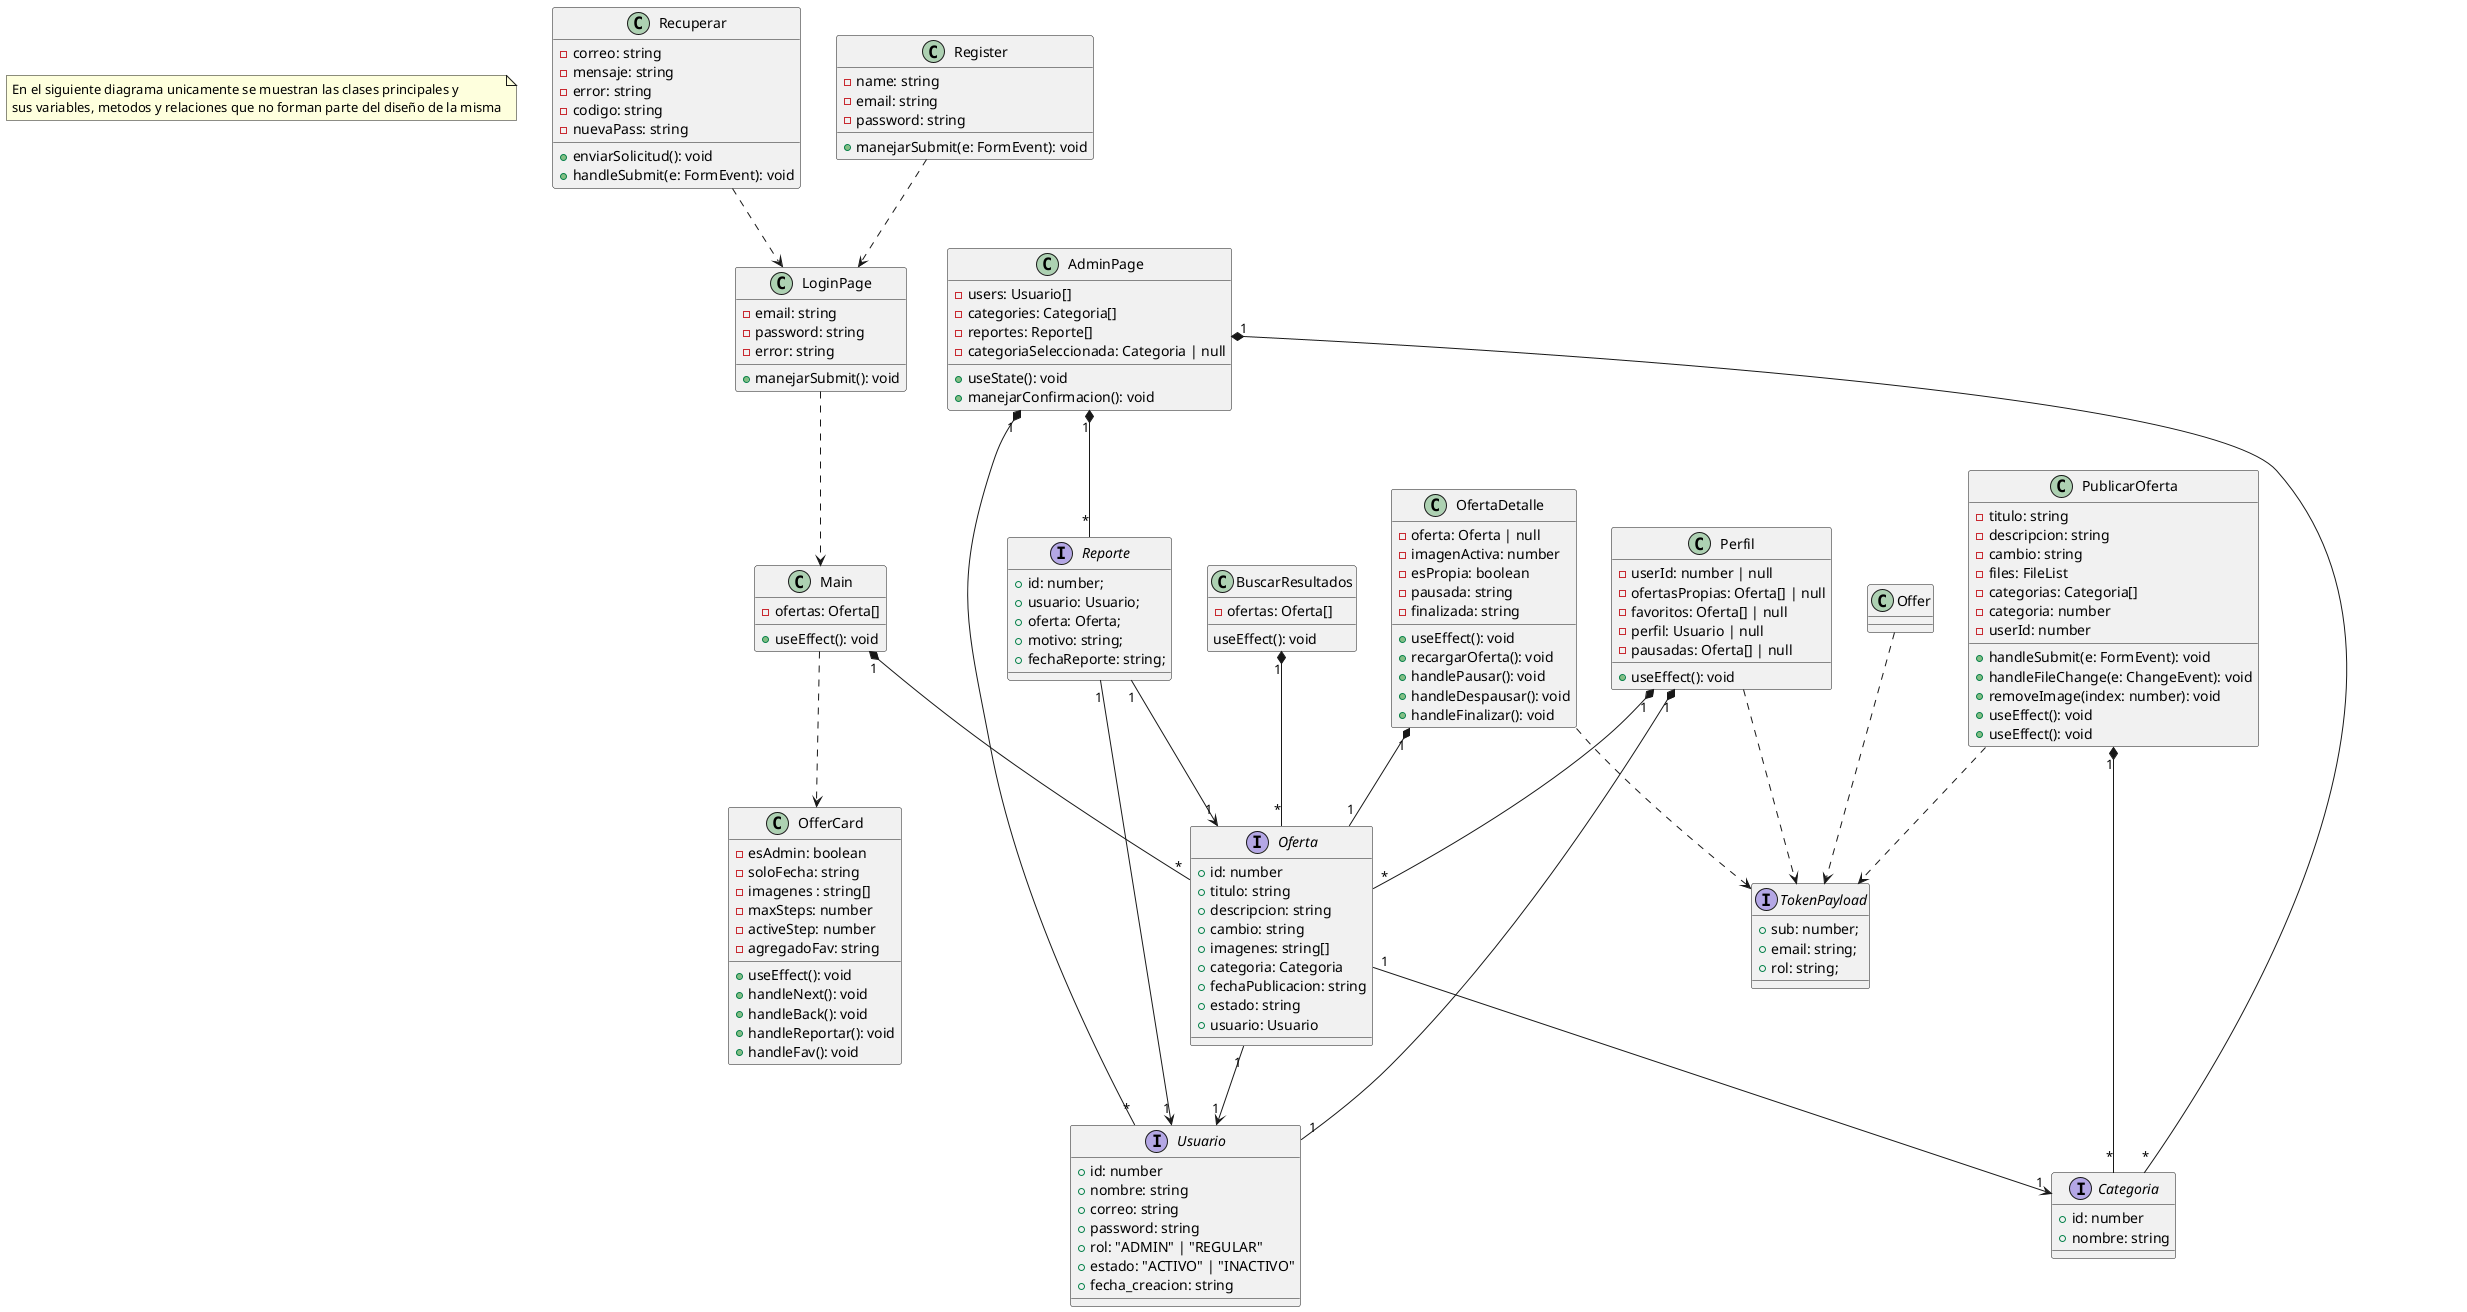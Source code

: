 @startuml diagramaClases

note as N1
En el siguiente diagrama unicamente se muestran las clases principales y 
sus variables, metodos y relaciones que no forman parte del diseño de la misma
end note

Interface Usuario{
    +id: number
    +nombre: string
    +correo: string
    +password: string
    +rol: "ADMIN" | "REGULAR"
    +estado: "ACTIVO" | "INACTIVO"
    +fecha_creacion: string
}

Interface Oferta{
    +id: number
    +titulo: string
    +descripcion: string
    +cambio: string
    +imagenes: string[]
    +categoria: Categoria
    +fechaPublicacion: string
    +estado: string
    +usuario: Usuario
}

Interface Categoria{
    +id: number
    +nombre: string
}

interface Reporte{
    +id: number;
    +usuario: Usuario;
    +oferta: Oferta;
    +motivo: string;
    +fechaReporte: string;
}

interface TokenPayload{
    +sub: number;
    +email: string;
    +rol: string;
}

class Main{
    - ofertas: Oferta[]
    +useEffect(): void
}

class AdminPage {
    - users: Usuario[]
    - categories: Categoria[]
    - reportes: Reporte[]
    - categoriaSeleccionada: Categoria | null
    + useState(): void
    + manejarConfirmacion(): void
}

class LoginPage {
    - email: string
    - password: string
    - error: string
    + manejarSubmit(): void
}

class BuscarResultados{
    - ofertas: Oferta[]
    useEffect(): void
}

class Perfil{
    - userId: number | null
    - ofertasPropias: Oferta[] | null
    - favoritos: Oferta[] | null
    - perfil: Usuario | null
    - pausadas: Oferta[] | null
    + useEffect(): void
}

class OfertaDetalle {
    - oferta: Oferta | null
    - imagenActiva: number
    - esPropia: boolean
    - pausada: string
    -finalizada: string
    + useEffect(): void
    + recargarOferta(): void
    + handlePausar(): void
    + handleDespausar(): void
    + handleFinalizar(): void
}

class PublicarOferta {
    - titulo: string
    - descripcion: string
    - cambio: string
    - files: FileList
    - categorias: Categoria[]
    - categoria: number
    - userId: number
    + handleSubmit(e: FormEvent): void
    + handleFileChange(e: ChangeEvent): void
    + removeImage(index: number): void
    + useEffect(): void
    + useEffect(): void
}

class Recuperar{
    - correo: string
    - mensaje: string
    - error: string
    - codigo: string
    - nuevaPass: string

    + enviarSolicitud(): void
    + handleSubmit(e: FormEvent): void
}

class Register{
    - name: string
    - email: string
    - password: string
    + manejarSubmit(e: FormEvent): void
}

class OfferCard{
    - esAdmin: boolean
    - soloFecha: string
    - imagenes : string[]
    - maxSteps: number
    - activeStep: number
    - agregadoFav: string
    + useEffect(): void
    + handleNext(): void
    + handleBack(): void
    + handleReportar(): void
    + handleFav(): void
}

' RELACIONES

' Main
Main "1" *-- "*" Oferta

' adminPage

AdminPage "1" *-- "*" Usuario
AdminPage "1" *-- "*" Categoria
AdminPage "1" *-- "*" Reporte

Reporte "1" --> "1" Usuario
Reporte "1" --> "1" Oferta

Oferta "1" --> "1" Categoria
Oferta "1" --> "1" Usuario

' BuscarResultados

BuscarResultados "1" *-- "*" Oferta

' Perfil

Perfil "1" *-- "1" Usuario
Perfil "1" *-- "*" Oferta
Perfil ..> TokenPayload

' OfertaDetalle
OfertaDetalle "1" *-- "1" Oferta
OfertaDetalle ..> TokenPayload

' PublicarOferta
PublicarOferta "1" *-- "*" Categoria
PublicarOferta ..> TokenPayload


'loginPage
LoginPage ..> Main

'Recuperar
Recuperar ..> LoginPage

'Register
Register ..> LoginPage

' OfferCard
Main ..> OfferCard
Offer ..> TokenPayload

@enduml